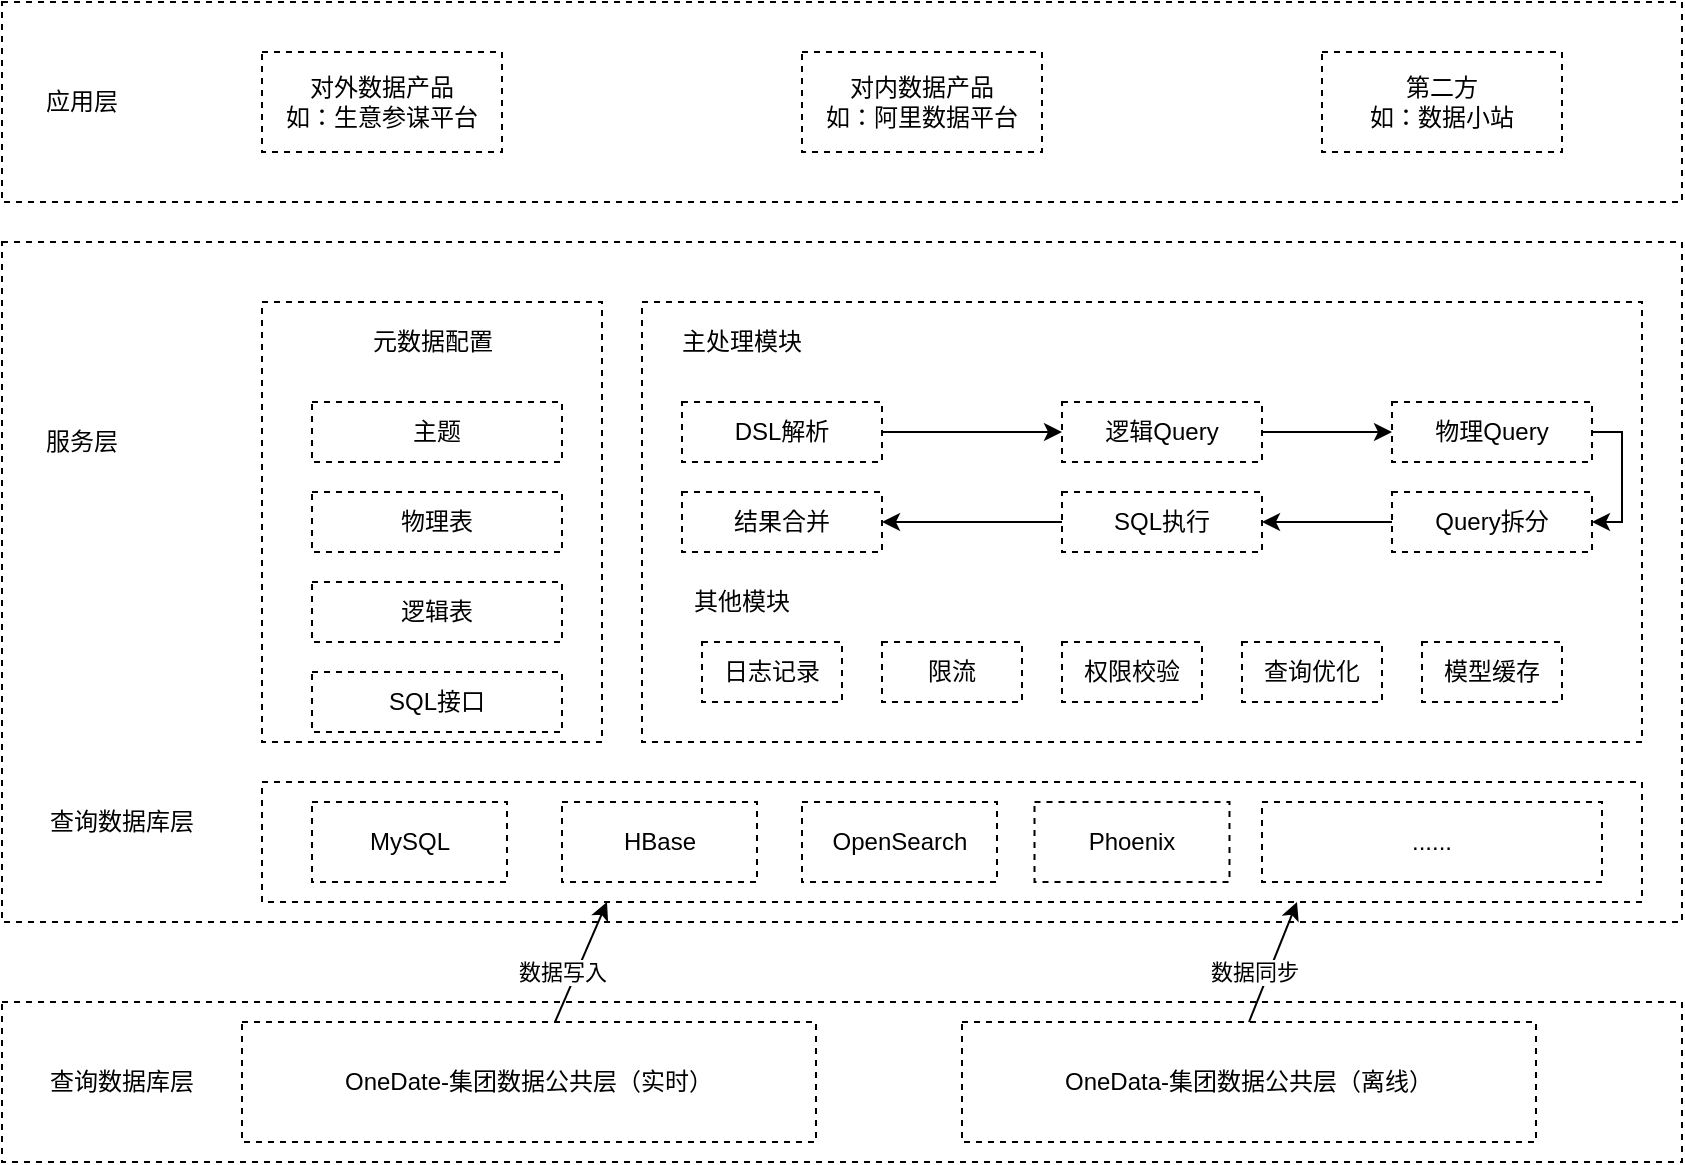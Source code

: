 <mxfile version="12.6.5" type="device"><diagram id="VtQO3EHpZ8z9OeoeGn7o" name="Page-1"><mxGraphModel dx="1024" dy="592" grid="1" gridSize="10" guides="1" tooltips="1" connect="1" arrows="1" fold="1" page="1" pageScale="1" pageWidth="2339" pageHeight="3300" math="0" shadow="0"><root><mxCell id="0"/><mxCell id="1" parent="0"/><mxCell id="DkiRGStTy6QtssOoUeTy-1" value="" style="rounded=0;whiteSpace=wrap;html=1;dashed=1;" vertex="1" parent="1"><mxGeometry x="100" y="70" width="840" height="100" as="geometry"/></mxCell><mxCell id="DkiRGStTy6QtssOoUeTy-2" value="" style="rounded=0;whiteSpace=wrap;html=1;dashed=1;" vertex="1" parent="1"><mxGeometry x="100" y="190" width="840" height="340" as="geometry"/></mxCell><mxCell id="DkiRGStTy6QtssOoUeTy-3" value="应用层" style="text;html=1;strokeColor=none;fillColor=none;align=center;verticalAlign=middle;whiteSpace=wrap;rounded=0;dashed=1;" vertex="1" parent="1"><mxGeometry x="120" y="110" width="40" height="20" as="geometry"/></mxCell><mxCell id="DkiRGStTy6QtssOoUeTy-4" value="服务层" style="text;html=1;strokeColor=none;fillColor=none;align=center;verticalAlign=middle;whiteSpace=wrap;rounded=0;dashed=1;" vertex="1" parent="1"><mxGeometry x="120" y="280" width="40" height="20" as="geometry"/></mxCell><mxCell id="DkiRGStTy6QtssOoUeTy-5" value="查询数据库层" style="text;html=1;strokeColor=none;fillColor=none;align=center;verticalAlign=middle;whiteSpace=wrap;rounded=0;dashed=1;" vertex="1" parent="1"><mxGeometry x="120" y="470" width="80" height="20" as="geometry"/></mxCell><mxCell id="DkiRGStTy6QtssOoUeTy-6" value="对外数据产品&lt;br&gt;如：生意参谋平台" style="rounded=0;whiteSpace=wrap;html=1;dashed=1;" vertex="1" parent="1"><mxGeometry x="230" y="95" width="120" height="50" as="geometry"/></mxCell><mxCell id="DkiRGStTy6QtssOoUeTy-7" value="对内数据产品&lt;br&gt;如：阿里数据平台" style="rounded=0;whiteSpace=wrap;html=1;dashed=1;" vertex="1" parent="1"><mxGeometry x="500" y="95" width="120" height="50" as="geometry"/></mxCell><mxCell id="DkiRGStTy6QtssOoUeTy-8" value="第二方&lt;br&gt;如：数据小站" style="rounded=0;whiteSpace=wrap;html=1;dashed=1;" vertex="1" parent="1"><mxGeometry x="760" y="95" width="120" height="50" as="geometry"/></mxCell><mxCell id="DkiRGStTy6QtssOoUeTy-9" value="" style="rounded=0;whiteSpace=wrap;html=1;dashed=1;" vertex="1" parent="1"><mxGeometry x="230" y="220" width="170" height="220" as="geometry"/></mxCell><mxCell id="DkiRGStTy6QtssOoUeTy-10" value="" style="rounded=0;whiteSpace=wrap;html=1;dashed=1;" vertex="1" parent="1"><mxGeometry x="420" y="220" width="500" height="220" as="geometry"/></mxCell><mxCell id="DkiRGStTy6QtssOoUeTy-11" value="元数据配置" style="text;html=1;strokeColor=none;fillColor=none;align=center;verticalAlign=middle;whiteSpace=wrap;rounded=0;dashed=1;" vertex="1" parent="1"><mxGeometry x="272.5" y="230" width="85" height="20" as="geometry"/></mxCell><mxCell id="DkiRGStTy6QtssOoUeTy-12" value="主题" style="rounded=0;whiteSpace=wrap;html=1;dashed=1;" vertex="1" parent="1"><mxGeometry x="255" y="270" width="125" height="30" as="geometry"/></mxCell><mxCell id="DkiRGStTy6QtssOoUeTy-13" value="物理表" style="rounded=0;whiteSpace=wrap;html=1;dashed=1;" vertex="1" parent="1"><mxGeometry x="255" y="315" width="125" height="30" as="geometry"/></mxCell><mxCell id="DkiRGStTy6QtssOoUeTy-14" value="逻辑表" style="rounded=0;whiteSpace=wrap;html=1;dashed=1;" vertex="1" parent="1"><mxGeometry x="255" y="360" width="125" height="30" as="geometry"/></mxCell><mxCell id="DkiRGStTy6QtssOoUeTy-15" value="SQL接口" style="rounded=0;whiteSpace=wrap;html=1;dashed=1;" vertex="1" parent="1"><mxGeometry x="255" y="405" width="125" height="30" as="geometry"/></mxCell><mxCell id="DkiRGStTy6QtssOoUeTy-16" value="主处理模块" style="text;html=1;strokeColor=none;fillColor=none;align=center;verticalAlign=middle;whiteSpace=wrap;rounded=0;dashed=1;" vertex="1" parent="1"><mxGeometry x="410" y="230" width="120" height="20" as="geometry"/></mxCell><mxCell id="DkiRGStTy6QtssOoUeTy-17" value="其他模块" style="text;html=1;strokeColor=none;fillColor=none;align=center;verticalAlign=middle;whiteSpace=wrap;rounded=0;dashed=1;" vertex="1" parent="1"><mxGeometry x="410" y="360" width="120" height="20" as="geometry"/></mxCell><mxCell id="DkiRGStTy6QtssOoUeTy-18" value="日志记录" style="rounded=0;whiteSpace=wrap;html=1;dashed=1;" vertex="1" parent="1"><mxGeometry x="450" y="390" width="70" height="30" as="geometry"/></mxCell><mxCell id="DkiRGStTy6QtssOoUeTy-19" value="限流" style="rounded=0;whiteSpace=wrap;html=1;dashed=1;" vertex="1" parent="1"><mxGeometry x="540" y="390" width="70" height="30" as="geometry"/></mxCell><mxCell id="DkiRGStTy6QtssOoUeTy-20" value="权限校验" style="rounded=0;whiteSpace=wrap;html=1;dashed=1;" vertex="1" parent="1"><mxGeometry x="630" y="390" width="70" height="30" as="geometry"/></mxCell><mxCell id="DkiRGStTy6QtssOoUeTy-21" value="查询优化" style="rounded=0;whiteSpace=wrap;html=1;dashed=1;" vertex="1" parent="1"><mxGeometry x="720" y="390" width="70" height="30" as="geometry"/></mxCell><mxCell id="DkiRGStTy6QtssOoUeTy-23" value="模型缓存" style="rounded=0;whiteSpace=wrap;html=1;dashed=1;" vertex="1" parent="1"><mxGeometry x="810" y="390" width="70" height="30" as="geometry"/></mxCell><mxCell id="DkiRGStTy6QtssOoUeTy-30" style="edgeStyle=orthogonalEdgeStyle;rounded=0;orthogonalLoop=1;jettySize=auto;html=1;" edge="1" parent="1" source="DkiRGStTy6QtssOoUeTy-24" target="DkiRGStTy6QtssOoUeTy-26"><mxGeometry relative="1" as="geometry"/></mxCell><mxCell id="DkiRGStTy6QtssOoUeTy-24" value="DSL解析" style="rounded=0;whiteSpace=wrap;html=1;dashed=1;" vertex="1" parent="1"><mxGeometry x="440" y="270" width="100" height="30" as="geometry"/></mxCell><mxCell id="DkiRGStTy6QtssOoUeTy-25" value="结果合并" style="rounded=0;whiteSpace=wrap;html=1;dashed=1;" vertex="1" parent="1"><mxGeometry x="440" y="315" width="100" height="30" as="geometry"/></mxCell><mxCell id="DkiRGStTy6QtssOoUeTy-31" style="edgeStyle=orthogonalEdgeStyle;rounded=0;orthogonalLoop=1;jettySize=auto;html=1;entryX=0;entryY=0.5;entryDx=0;entryDy=0;" edge="1" parent="1" source="DkiRGStTy6QtssOoUeTy-26" target="DkiRGStTy6QtssOoUeTy-28"><mxGeometry relative="1" as="geometry"/></mxCell><mxCell id="DkiRGStTy6QtssOoUeTy-26" value="逻辑Query" style="rounded=0;whiteSpace=wrap;html=1;dashed=1;" vertex="1" parent="1"><mxGeometry x="630" y="270" width="100" height="30" as="geometry"/></mxCell><mxCell id="DkiRGStTy6QtssOoUeTy-34" style="edgeStyle=orthogonalEdgeStyle;rounded=0;orthogonalLoop=1;jettySize=auto;html=1;entryX=1;entryY=0.5;entryDx=0;entryDy=0;" edge="1" parent="1" source="DkiRGStTy6QtssOoUeTy-27" target="DkiRGStTy6QtssOoUeTy-25"><mxGeometry relative="1" as="geometry"/></mxCell><mxCell id="DkiRGStTy6QtssOoUeTy-27" value="SQL执行" style="rounded=0;whiteSpace=wrap;html=1;dashed=1;" vertex="1" parent="1"><mxGeometry x="630" y="315" width="100" height="30" as="geometry"/></mxCell><mxCell id="DkiRGStTy6QtssOoUeTy-32" style="edgeStyle=orthogonalEdgeStyle;rounded=0;orthogonalLoop=1;jettySize=auto;html=1;entryX=1;entryY=0.5;entryDx=0;entryDy=0;" edge="1" parent="1" source="DkiRGStTy6QtssOoUeTy-28" target="DkiRGStTy6QtssOoUeTy-29"><mxGeometry relative="1" as="geometry"><Array as="points"><mxPoint x="910" y="285"/><mxPoint x="910" y="330"/></Array></mxGeometry></mxCell><mxCell id="DkiRGStTy6QtssOoUeTy-28" value="物理Query" style="rounded=0;whiteSpace=wrap;html=1;dashed=1;" vertex="1" parent="1"><mxGeometry x="795" y="270" width="100" height="30" as="geometry"/></mxCell><mxCell id="DkiRGStTy6QtssOoUeTy-33" style="edgeStyle=orthogonalEdgeStyle;rounded=0;orthogonalLoop=1;jettySize=auto;html=1;entryX=1;entryY=0.5;entryDx=0;entryDy=0;" edge="1" parent="1" source="DkiRGStTy6QtssOoUeTy-29" target="DkiRGStTy6QtssOoUeTy-27"><mxGeometry relative="1" as="geometry"/></mxCell><mxCell id="DkiRGStTy6QtssOoUeTy-29" value="Query拆分" style="rounded=0;whiteSpace=wrap;html=1;dashed=1;" vertex="1" parent="1"><mxGeometry x="795" y="315" width="100" height="30" as="geometry"/></mxCell><mxCell id="DkiRGStTy6QtssOoUeTy-35" value="" style="rounded=0;whiteSpace=wrap;html=1;dashed=1;" vertex="1" parent="1"><mxGeometry x="230" y="460" width="690" height="60" as="geometry"/></mxCell><mxCell id="DkiRGStTy6QtssOoUeTy-36" value="MySQL" style="rounded=0;whiteSpace=wrap;html=1;dashed=1;" vertex="1" parent="1"><mxGeometry x="255" y="470" width="97.5" height="40" as="geometry"/></mxCell><mxCell id="DkiRGStTy6QtssOoUeTy-37" value="HBase" style="rounded=0;whiteSpace=wrap;html=1;dashed=1;" vertex="1" parent="1"><mxGeometry x="380" y="470" width="97.5" height="40" as="geometry"/></mxCell><mxCell id="DkiRGStTy6QtssOoUeTy-38" value="OpenSearch" style="rounded=0;whiteSpace=wrap;html=1;dashed=1;" vertex="1" parent="1"><mxGeometry x="500" y="470" width="97.5" height="40" as="geometry"/></mxCell><mxCell id="DkiRGStTy6QtssOoUeTy-39" value="Phoenix" style="rounded=0;whiteSpace=wrap;html=1;dashed=1;" vertex="1" parent="1"><mxGeometry x="616.25" y="470" width="97.5" height="40" as="geometry"/></mxCell><mxCell id="DkiRGStTy6QtssOoUeTy-40" value="......" style="rounded=0;whiteSpace=wrap;html=1;dashed=1;" vertex="1" parent="1"><mxGeometry x="730" y="470" width="170" height="40" as="geometry"/></mxCell><mxCell id="DkiRGStTy6QtssOoUeTy-41" value="" style="rounded=0;whiteSpace=wrap;html=1;dashed=1;" vertex="1" parent="1"><mxGeometry x="100" y="570" width="840" height="80" as="geometry"/></mxCell><mxCell id="DkiRGStTy6QtssOoUeTy-42" value="查询数据库层" style="text;html=1;strokeColor=none;fillColor=none;align=center;verticalAlign=middle;whiteSpace=wrap;rounded=0;dashed=1;" vertex="1" parent="1"><mxGeometry x="120" y="600" width="80" height="20" as="geometry"/></mxCell><mxCell id="DkiRGStTy6QtssOoUeTy-43" value="OneDate-集团数据公共层（实时）" style="rounded=0;whiteSpace=wrap;html=1;dashed=1;" vertex="1" parent="1"><mxGeometry x="220" y="580" width="287" height="60" as="geometry"/></mxCell><mxCell id="DkiRGStTy6QtssOoUeTy-44" value="OneData-集团数据公共层（离线）" style="rounded=0;whiteSpace=wrap;html=1;dashed=1;" vertex="1" parent="1"><mxGeometry x="580" y="580" width="287" height="60" as="geometry"/></mxCell><mxCell id="DkiRGStTy6QtssOoUeTy-45" value="数据写入" style="endArrow=classic;html=1;entryX=0.25;entryY=1;entryDx=0;entryDy=0;" edge="1" parent="1" source="DkiRGStTy6QtssOoUeTy-43" target="DkiRGStTy6QtssOoUeTy-35"><mxGeometry x="-0.26" y="7" width="50" height="50" relative="1" as="geometry"><mxPoint x="330" y="590" as="sourcePoint"/><mxPoint x="370" y="500" as="targetPoint"/><mxPoint as="offset"/></mxGeometry></mxCell><mxCell id="DkiRGStTy6QtssOoUeTy-46" value="数据同步" style="endArrow=classic;html=1;exitX=0.5;exitY=0;exitDx=0;exitDy=0;entryX=0.75;entryY=1;entryDx=0;entryDy=0;" edge="1" parent="1" source="DkiRGStTy6QtssOoUeTy-44" target="DkiRGStTy6QtssOoUeTy-35"><mxGeometry x="-0.26" y="7" width="50" height="50" relative="1" as="geometry"><mxPoint x="375.273" y="590" as="sourcePoint"/><mxPoint x="380" y="510" as="targetPoint"/><mxPoint as="offset"/></mxGeometry></mxCell></root></mxGraphModel></diagram></mxfile>
